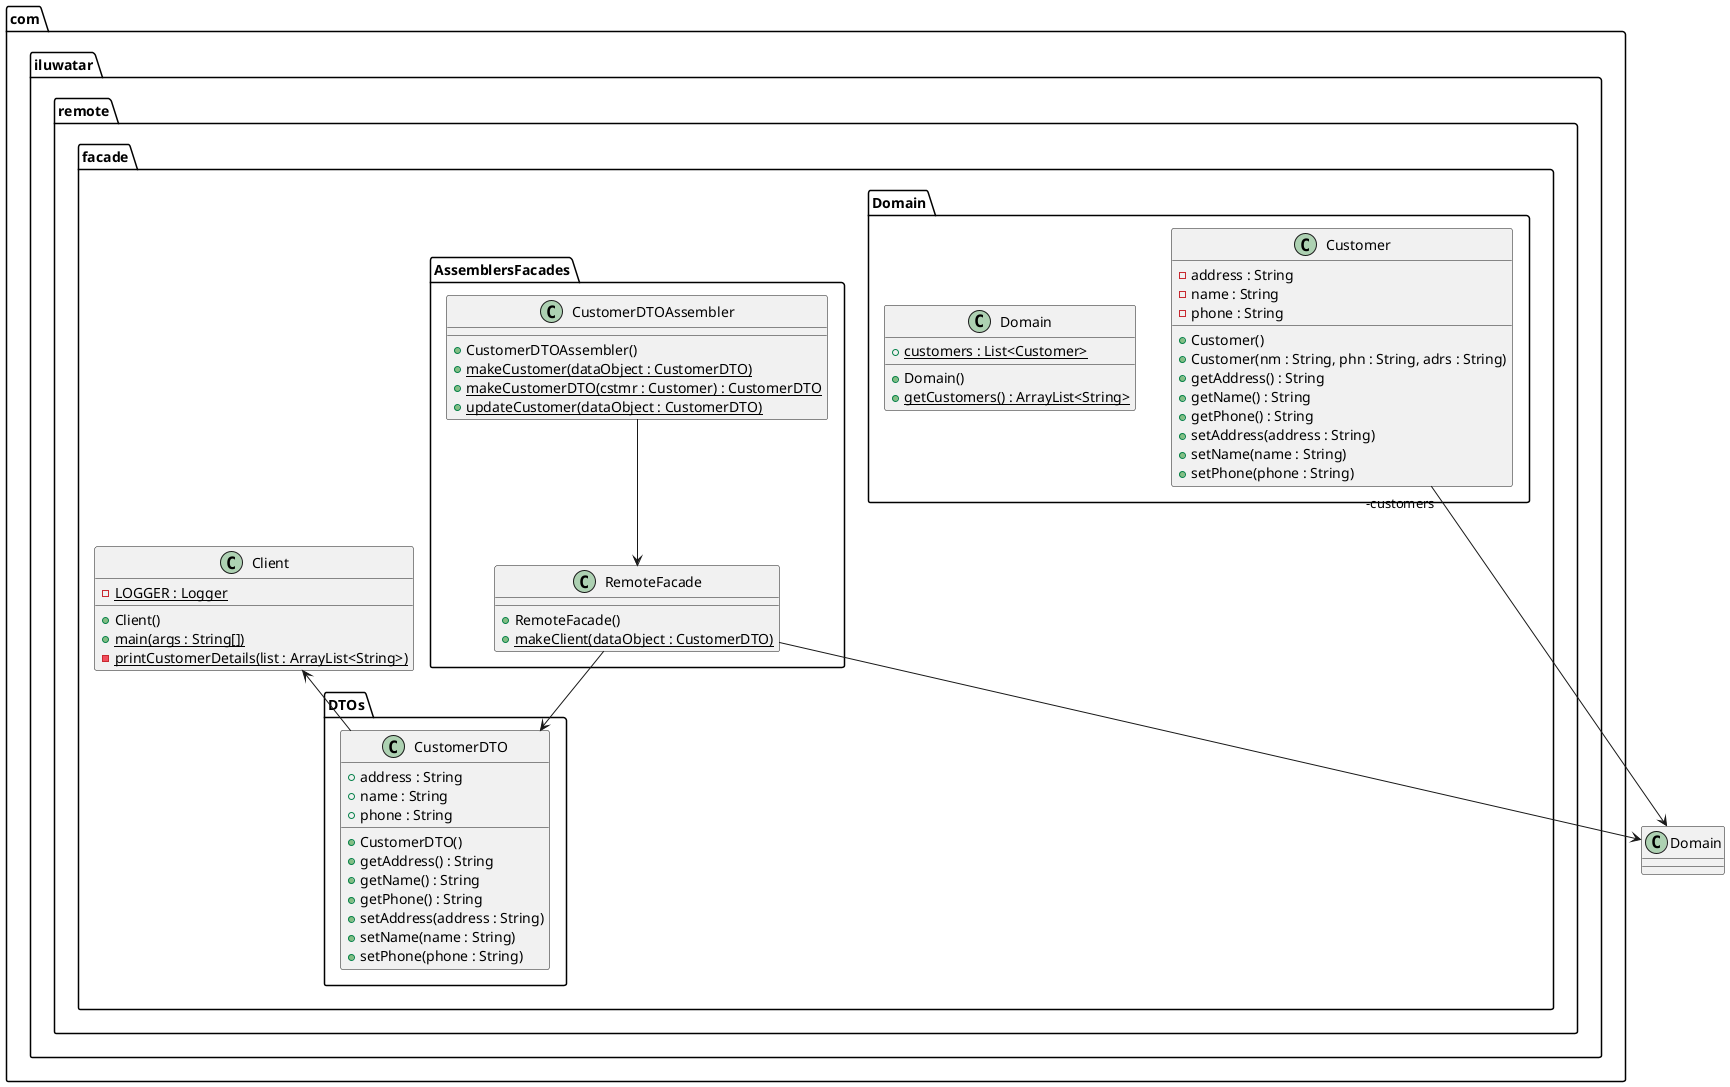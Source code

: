 @startuml
package com.iluwatar.remote.facade.Domain {
  class Customer {
    - address : String
    - name : String
    - phone : String
    + Customer()
    + Customer(nm : String, phn : String, adrs : String)
    + getAddress() : String
    + getName() : String
    + getPhone() : String
    + setAddress(address : String)
    + setName(name : String)
    + setPhone(phone : String)
  }
  class Domain {
    + customers : List<Customer> {static}
    + Domain()
    + getCustomers() : ArrayList<String> {static}
  }
}
package com.iluwatar.remote.facade.DTOs {
  class CustomerDTO {
    + address : String
    + name : String
    + phone : String
    + CustomerDTO()
    + getAddress() : String
    + getName() : String
    + getPhone() : String
    + setAddress(address : String)
    + setName(name : String)
    + setPhone(phone : String)
  }
}
package com.iluwatar.remote.facade.AssemblersFacades {
  class CustomerDTOAssembler {
    + CustomerDTOAssembler()
    + makeCustomer(dataObject : CustomerDTO) {static}
    + makeCustomerDTO(cstmr : Customer) : CustomerDTO {static}
    + updateCustomer(dataObject : CustomerDTO) {static}
  }
  class RemoteFacade {
    + RemoteFacade()
    + makeClient(dataObject : CustomerDTO) {static}
  }
}
package com.iluwatar.remote.facade {
  class Client {
    - LOGGER : Logger {static}
    + Client()
    + main(args : String[]) {static}
    - printCustomerDetails(list : ArrayList<String>) {static}
  }
}
Domain <--  "-customers" Customer
CustomerDTOAssembler --> RemoteFacade
RemoteFacade --> CustomerDTO
Client <-- CustomerDTO
RemoteFacade --> Domain
@enduml